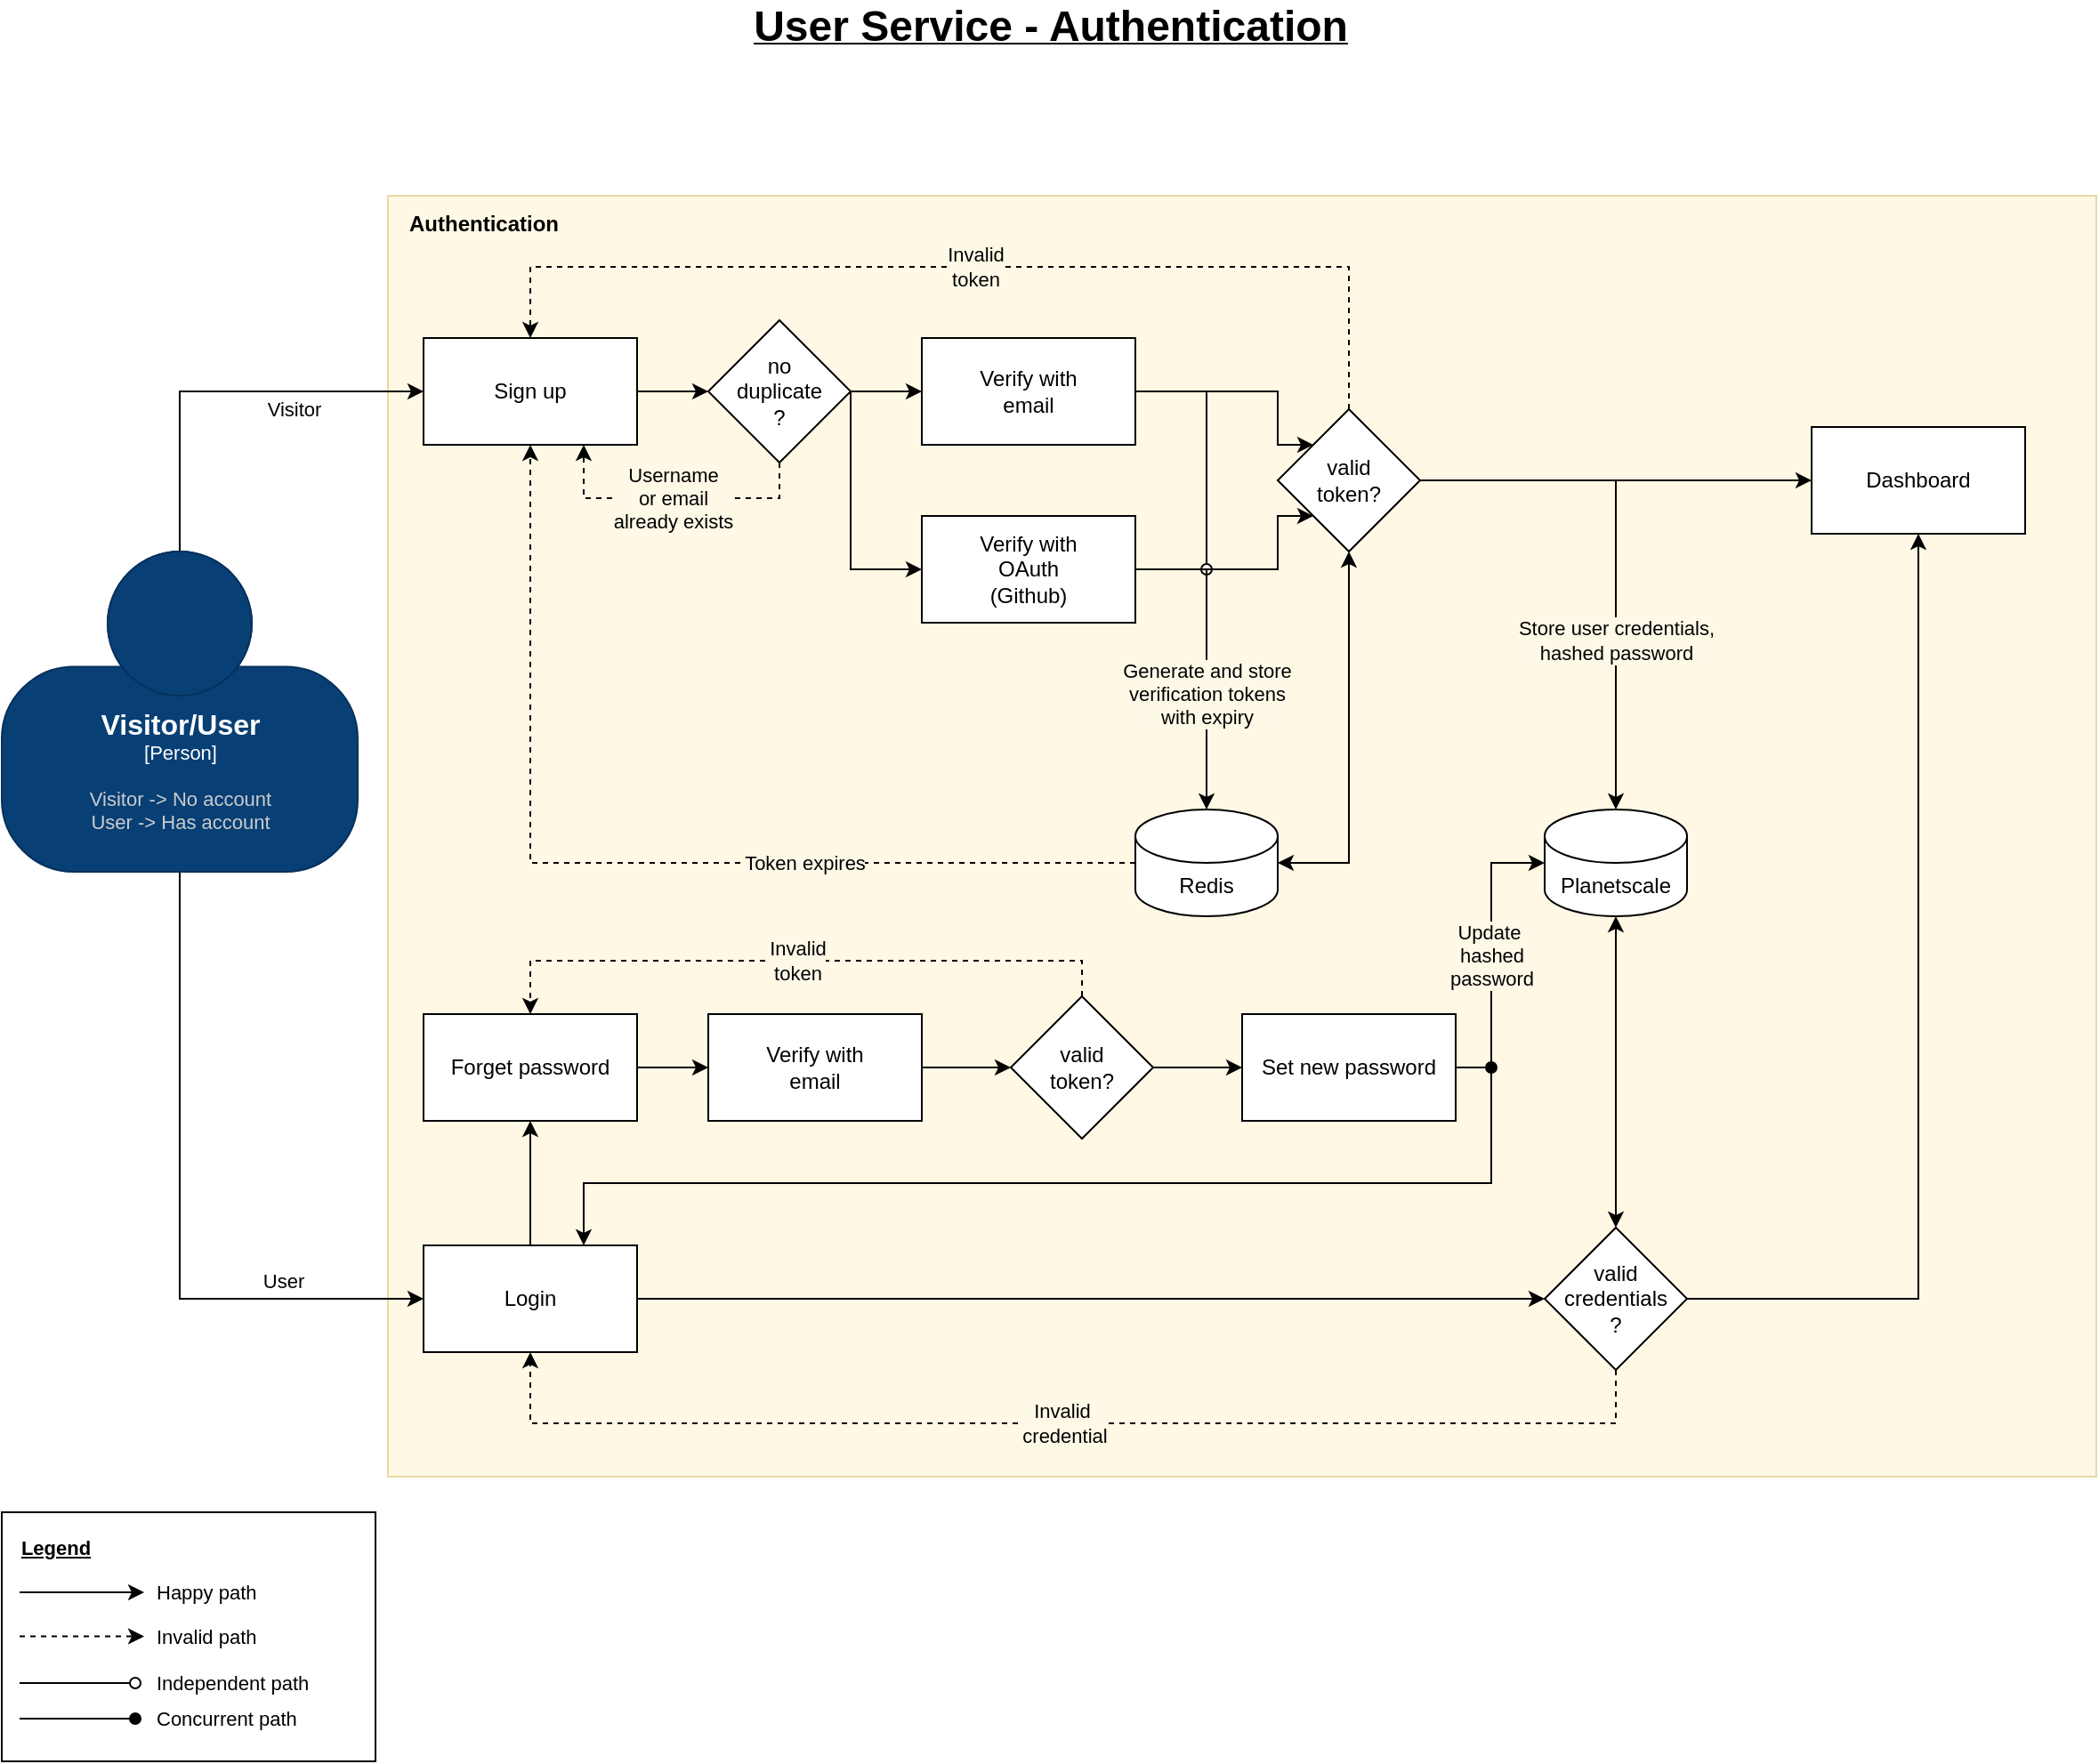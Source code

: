 <mxfile scale="1" border="20">
    <diagram id="36jMCSeGDqZy4riZEXlv" name="Authentication">
        <mxGraphModel dx="1486" dy="997" grid="1" gridSize="10" guides="1" tooltips="1" connect="1" arrows="1" fold="1" page="1" pageScale="1" pageWidth="1654" pageHeight="1169" background="#FFFFFF" math="0" shadow="0">
            <root>
                <mxCell id="0"/>
                <mxCell id="1" parent="0"/>
                <mxCell id="48" value="&lt;span&gt;&lt;b&gt;Authentication&amp;nbsp;&lt;/b&gt;&lt;/span&gt;" style="whiteSpace=wrap;html=1;align=left;verticalAlign=top;horizontal=1;spacingLeft=10;spacingTop=2;fontStyle=0;fillColor=#fff2cc;strokeColor=#d6b656;opacity=50;" parent="1" vertex="1">
                    <mxGeometry x="455" y="200" width="960" height="720" as="geometry"/>
                </mxCell>
                <mxCell id="3" value="&lt;font style=&quot;font-size: 24px&quot;&gt;User Service - Authentication&lt;/font&gt;" style="text;html=1;align=center;verticalAlign=middle;resizable=0;points=[];autosize=1;strokeColor=none;fillColor=none;fontStyle=5" parent="1" vertex="1">
                    <mxGeometry x="652" y="95" width="350" height="20" as="geometry"/>
                </mxCell>
                <mxCell id="52" style="edgeStyle=orthogonalEdgeStyle;html=1;exitX=0.5;exitY=0;exitDx=0;exitDy=0;exitPerimeter=0;entryX=0;entryY=0.5;entryDx=0;entryDy=0;rounded=0;" parent="1" source="7" target="50" edge="1">
                    <mxGeometry relative="1" as="geometry">
                        <mxPoint x="385" y="400" as="sourcePoint"/>
                        <Array as="points">
                            <mxPoint x="338" y="310"/>
                        </Array>
                    </mxGeometry>
                </mxCell>
                <mxCell id="116" value="Visitor" style="edgeLabel;html=1;align=center;verticalAlign=middle;resizable=0;points=[];" vertex="1" connectable="0" parent="52">
                    <mxGeometry x="0.356" y="-1" relative="1" as="geometry">
                        <mxPoint y="9" as="offset"/>
                    </mxGeometry>
                </mxCell>
                <mxCell id="94" style="edgeStyle=orthogonalEdgeStyle;rounded=0;html=1;exitX=0.5;exitY=1;exitDx=0;exitDy=0;exitPerimeter=0;entryX=0;entryY=0.5;entryDx=0;entryDy=0;labelBackgroundColor=#FEF9E7;" parent="1" source="7" target="93" edge="1">
                    <mxGeometry relative="1" as="geometry">
                        <mxPoint x="385" y="580" as="sourcePoint"/>
                        <Array as="points">
                            <mxPoint x="338" y="820"/>
                        </Array>
                    </mxGeometry>
                </mxCell>
                <mxCell id="118" value="User" style="edgeLabel;html=1;align=center;verticalAlign=middle;resizable=0;points=[];" vertex="1" connectable="0" parent="94">
                    <mxGeometry x="0.581" y="-2" relative="1" as="geometry">
                        <mxPoint y="-12" as="offset"/>
                    </mxGeometry>
                </mxCell>
                <object placeholders="1" c4Name="Visitor/User" c4Type="Person" c4Description="Visitor -&gt; No account&#10;User -&gt; Has account" label="&lt;font style=&quot;font-size: 16px&quot;&gt;&lt;b&gt;%c4Name%&lt;/b&gt;&lt;/font&gt;&lt;div&gt;[%c4Type%]&lt;/div&gt;&lt;br&gt;&lt;div&gt;&lt;font style=&quot;font-size: 11px&quot;&gt;&lt;font color=&quot;#cccccc&quot;&gt;%c4Description%&lt;/font&gt;&lt;/div&gt;" id="7">
                    <mxCell style="html=1;fontSize=11;dashed=0;whitespace=wrap;fillColor=#083F75;strokeColor=#06315C;fontColor=#ffffff;shape=mxgraph.c4.person2;align=center;metaEdit=1;points=[[0.5,0,0],[1,0.5,0],[1,0.75,0],[0.75,1,0],[0.5,1,0],[0.25,1,0],[0,0.75,0],[0,0.5,0]];resizable=0;" parent="1" vertex="1">
                        <mxGeometry x="238" y="400" width="200" height="180" as="geometry"/>
                    </mxCell>
                </object>
                <mxCell id="58" value="" style="edgeStyle=orthogonalEdgeStyle;rounded=0;html=1;" parent="1" source="50" target="57" edge="1">
                    <mxGeometry relative="1" as="geometry"/>
                </mxCell>
                <mxCell id="50" value="Sign up" style="rounded=0;whiteSpace=wrap;html=1;" parent="1" vertex="1">
                    <mxGeometry x="475" y="280" width="120" height="60" as="geometry"/>
                </mxCell>
                <mxCell id="59" value="&lt;span&gt;Username &lt;br&gt;or email &lt;br&gt;already exists&lt;/span&gt;" style="edgeStyle=orthogonalEdgeStyle;rounded=0;html=1;exitX=0.5;exitY=1;exitDx=0;exitDy=0;entryX=0.75;entryY=1;entryDx=0;entryDy=0;labelBackgroundColor=#FEF9E7;dashed=1;" parent="1" source="57" target="50" edge="1">
                    <mxGeometry x="0.0" relative="1" as="geometry">
                        <Array as="points">
                            <mxPoint x="675" y="370"/>
                            <mxPoint x="565" y="370"/>
                        </Array>
                        <mxPoint as="offset"/>
                    </mxGeometry>
                </mxCell>
                <mxCell id="61" value="" style="edgeStyle=orthogonalEdgeStyle;rounded=0;html=1;labelBackgroundColor=#FEF9E7;" parent="1" source="57" target="60" edge="1">
                    <mxGeometry relative="1" as="geometry"/>
                </mxCell>
                <mxCell id="142" style="edgeStyle=orthogonalEdgeStyle;rounded=0;html=1;exitX=1;exitY=0.5;exitDx=0;exitDy=0;entryX=0;entryY=0.5;entryDx=0;entryDy=0;labelBackgroundColor=#FEF9E7;startArrow=none;startFill=0;endArrow=classic;endFill=1;endSize=6;" edge="1" parent="1" source="57" target="77">
                    <mxGeometry relative="1" as="geometry">
                        <Array as="points">
                            <mxPoint x="715" y="410"/>
                        </Array>
                    </mxGeometry>
                </mxCell>
                <mxCell id="57" value="no &lt;br&gt;duplicate&lt;br&gt;?" style="rhombus;whiteSpace=wrap;html=1;rounded=0;" parent="1" vertex="1">
                    <mxGeometry x="635" y="270" width="80" height="80" as="geometry"/>
                </mxCell>
                <mxCell id="122" style="edgeStyle=orthogonalEdgeStyle;rounded=0;html=1;labelBackgroundColor=#FEF9E7;startArrow=none;startFill=0;endArrow=oval;endFill=0;endSize=6;" edge="1" parent="1">
                    <mxGeometry relative="1" as="geometry">
                        <mxPoint x="915" y="410" as="targetPoint"/>
                        <mxPoint x="915" y="310" as="sourcePoint"/>
                    </mxGeometry>
                </mxCell>
                <mxCell id="123" style="edgeStyle=orthogonalEdgeStyle;rounded=0;html=1;exitX=1;exitY=0.5;exitDx=0;exitDy=0;entryX=0;entryY=0;entryDx=0;entryDy=0;labelBackgroundColor=#FEF9E7;startArrow=none;startFill=0;endArrow=classic;endFill=1;endSize=6;" edge="1" parent="1" source="60" target="115">
                    <mxGeometry relative="1" as="geometry">
                        <Array as="points">
                            <mxPoint x="955" y="310"/>
                            <mxPoint x="955" y="340"/>
                        </Array>
                    </mxGeometry>
                </mxCell>
                <mxCell id="60" value="Verify with &lt;br&gt;email" style="whiteSpace=wrap;html=1;rounded=0;" parent="1" vertex="1">
                    <mxGeometry x="755" y="280" width="120" height="60" as="geometry"/>
                </mxCell>
                <mxCell id="84" value="Token expires" style="edgeStyle=orthogonalEdgeStyle;rounded=0;html=1;exitX=0;exitY=0.5;exitDx=0;exitDy=0;exitPerimeter=0;entryX=0.5;entryY=1;entryDx=0;entryDy=0;labelBackgroundColor=#FEF9E7;dashed=1;" parent="1" source="72" target="50" edge="1">
                    <mxGeometry x="-0.353" relative="1" as="geometry">
                        <mxPoint as="offset"/>
                    </mxGeometry>
                </mxCell>
                <mxCell id="125" style="edgeStyle=orthogonalEdgeStyle;rounded=0;html=1;exitX=1;exitY=0.5;exitDx=0;exitDy=0;exitPerimeter=0;entryX=0.5;entryY=1;entryDx=0;entryDy=0;labelBackgroundColor=#FEF9E7;startArrow=classic;startFill=1;endArrow=classic;endFill=1;endSize=6;" edge="1" parent="1" source="72" target="115">
                    <mxGeometry relative="1" as="geometry"/>
                </mxCell>
                <mxCell id="72" value="Redis" style="shape=cylinder3;whiteSpace=wrap;html=1;boundedLbl=1;backgroundOutline=1;size=15;" parent="1" vertex="1">
                    <mxGeometry x="875" y="545" width="80" height="60" as="geometry"/>
                </mxCell>
                <mxCell id="121" value="Generate and store&lt;br&gt;verification tokens&lt;br&gt;with expiry" style="edgeStyle=orthogonalEdgeStyle;rounded=0;html=1;exitX=1;exitY=0.5;exitDx=0;exitDy=0;entryX=0.5;entryY=0;entryDx=0;entryDy=0;entryPerimeter=0;labelBackgroundColor=#FEF9E7;startArrow=none;startFill=0;endArrow=classic;endFill=1;endSize=6;" edge="1" parent="1" source="77" target="72">
                    <mxGeometry x="0.257" relative="1" as="geometry">
                        <mxPoint as="offset"/>
                    </mxGeometry>
                </mxCell>
                <mxCell id="124" style="edgeStyle=orthogonalEdgeStyle;rounded=0;html=1;exitX=1;exitY=0.5;exitDx=0;exitDy=0;entryX=0;entryY=1;entryDx=0;entryDy=0;labelBackgroundColor=#FEF9E7;startArrow=none;startFill=0;endArrow=classic;endFill=1;endSize=6;" edge="1" parent="1" source="77" target="115">
                    <mxGeometry relative="1" as="geometry">
                        <Array as="points">
                            <mxPoint x="955" y="410"/>
                            <mxPoint x="955" y="380"/>
                        </Array>
                    </mxGeometry>
                </mxCell>
                <mxCell id="77" value="Verify with &lt;br&gt;OAuth&lt;br&gt;(Github)" style="whiteSpace=wrap;html=1;rounded=0;" parent="1" vertex="1">
                    <mxGeometry x="755" y="380" width="120" height="60" as="geometry"/>
                </mxCell>
                <mxCell id="81" value="Dashboard" style="whiteSpace=wrap;html=1;rounded=0;" parent="1" vertex="1">
                    <mxGeometry x="1255" y="330" width="120" height="60" as="geometry"/>
                </mxCell>
                <mxCell id="103" style="edgeStyle=orthogonalEdgeStyle;rounded=0;html=1;exitX=0.5;exitY=1;exitDx=0;exitDy=0;exitPerimeter=0;entryX=0.5;entryY=0;entryDx=0;entryDy=0;labelBackgroundColor=#FEF9E7;startArrow=classic;startFill=1;" parent="1" source="85" target="101" edge="1">
                    <mxGeometry relative="1" as="geometry"/>
                </mxCell>
                <mxCell id="85" value="Planetscale" style="shape=cylinder3;whiteSpace=wrap;html=1;boundedLbl=1;backgroundOutline=1;size=15;" parent="1" vertex="1">
                    <mxGeometry x="1105" y="545" width="80" height="60" as="geometry"/>
                </mxCell>
                <mxCell id="98" value="Store user credentials, &lt;br&gt;hashed password" style="edgeStyle=orthogonalEdgeStyle;rounded=0;html=1;entryX=0.5;entryY=0;entryDx=0;entryDy=0;entryPerimeter=0;labelBackgroundColor=#FEF9E7;startArrow=none;startFill=0;" parent="1" target="85" edge="1">
                    <mxGeometry x="-0.027" relative="1" as="geometry">
                        <mxPoint as="offset"/>
                        <mxPoint x="1145" y="360" as="sourcePoint"/>
                        <Array as="points">
                            <mxPoint x="1145" y="470"/>
                            <mxPoint x="1145" y="470"/>
                        </Array>
                    </mxGeometry>
                </mxCell>
                <mxCell id="102" value="" style="edgeStyle=orthogonalEdgeStyle;rounded=0;html=1;labelBackgroundColor=#FEF9E7;" parent="1" source="93" target="101" edge="1">
                    <mxGeometry relative="1" as="geometry"/>
                </mxCell>
                <mxCell id="140" style="edgeStyle=orthogonalEdgeStyle;rounded=0;html=1;exitX=0.5;exitY=0;exitDx=0;exitDy=0;entryX=0.5;entryY=1;entryDx=0;entryDy=0;labelBackgroundColor=#FEF9E7;startArrow=none;startFill=0;endArrow=classic;endFill=1;endSize=6;" edge="1" parent="1" source="93" target="106">
                    <mxGeometry relative="1" as="geometry"/>
                </mxCell>
                <mxCell id="93" value="Login" style="rounded=0;whiteSpace=wrap;html=1;" parent="1" vertex="1">
                    <mxGeometry x="475" y="790" width="120" height="60" as="geometry"/>
                </mxCell>
                <mxCell id="104" value="Invalid&amp;nbsp;&lt;br&gt;credential" style="edgeStyle=orthogonalEdgeStyle;rounded=0;html=1;exitX=0.5;exitY=1;exitDx=0;exitDy=0;entryX=0.5;entryY=1;entryDx=0;entryDy=0;labelBackgroundColor=#FEF9E7;startArrow=none;startFill=0;dashed=1;" parent="1" source="101" target="93" edge="1">
                    <mxGeometry relative="1" as="geometry">
                        <Array as="points">
                            <mxPoint x="1145" y="890"/>
                            <mxPoint x="535" y="890"/>
                        </Array>
                    </mxGeometry>
                </mxCell>
                <mxCell id="105" style="edgeStyle=orthogonalEdgeStyle;rounded=0;html=1;exitX=1;exitY=0.5;exitDx=0;exitDy=0;entryX=0.5;entryY=1;entryDx=0;entryDy=0;labelBackgroundColor=#FEF9E7;startArrow=none;startFill=0;" parent="1" source="101" target="81" edge="1">
                    <mxGeometry relative="1" as="geometry">
                        <mxPoint x="1215" y="520" as="targetPoint"/>
                    </mxGeometry>
                </mxCell>
                <mxCell id="101" value="valid credentials&lt;br&gt;?" style="rhombus;whiteSpace=wrap;html=1;rounded=0;" parent="1" vertex="1">
                    <mxGeometry x="1105" y="780" width="80" height="80" as="geometry"/>
                </mxCell>
                <mxCell id="130" value="" style="edgeStyle=orthogonalEdgeStyle;rounded=0;html=1;labelBackgroundColor=#FEF9E7;startArrow=none;startFill=0;endArrow=classic;endFill=1;endSize=6;" edge="1" parent="1" source="106" target="129">
                    <mxGeometry relative="1" as="geometry"/>
                </mxCell>
                <mxCell id="106" value="Forget password" style="rounded=0;whiteSpace=wrap;html=1;" parent="1" vertex="1">
                    <mxGeometry x="475" y="660" width="120" height="60" as="geometry"/>
                </mxCell>
                <mxCell id="126" style="edgeStyle=orthogonalEdgeStyle;rounded=0;html=1;exitX=1;exitY=0.5;exitDx=0;exitDy=0;entryX=0;entryY=0.5;entryDx=0;entryDy=0;labelBackgroundColor=#FEF9E7;startArrow=none;startFill=0;endArrow=classic;endFill=1;endSize=6;" edge="1" parent="1" source="115" target="81">
                    <mxGeometry relative="1" as="geometry"/>
                </mxCell>
                <mxCell id="128" value="Invalid&lt;br&gt;token" style="edgeStyle=orthogonalEdgeStyle;rounded=0;html=1;exitX=0.5;exitY=0;exitDx=0;exitDy=0;entryX=0.5;entryY=0;entryDx=0;entryDy=0;dashed=1;labelBackgroundColor=#FEF9E7;startArrow=none;startFill=0;endArrow=classic;endFill=1;endSize=6;" edge="1" parent="1" source="115" target="50">
                    <mxGeometry relative="1" as="geometry">
                        <Array as="points">
                            <mxPoint x="995" y="240"/>
                            <mxPoint x="535" y="240"/>
                        </Array>
                    </mxGeometry>
                </mxCell>
                <mxCell id="115" value="valid &lt;br&gt;token?" style="rhombus;whiteSpace=wrap;html=1;rounded=0;" parent="1" vertex="1">
                    <mxGeometry x="955" y="320" width="80" height="80" as="geometry"/>
                </mxCell>
                <mxCell id="133" value="" style="edgeStyle=orthogonalEdgeStyle;rounded=0;html=1;labelBackgroundColor=#FEF9E7;startArrow=none;startFill=0;endArrow=classic;endFill=1;endSize=6;" edge="1" parent="1" source="129" target="132">
                    <mxGeometry relative="1" as="geometry"/>
                </mxCell>
                <mxCell id="129" value="Verify with &lt;br&gt;email" style="whiteSpace=wrap;html=1;rounded=0;" vertex="1" parent="1">
                    <mxGeometry x="635" y="660" width="120" height="60" as="geometry"/>
                </mxCell>
                <mxCell id="136" value="" style="edgeStyle=orthogonalEdgeStyle;rounded=0;html=1;labelBackgroundColor=#FEF9E7;startArrow=none;startFill=0;endArrow=classic;endFill=1;endSize=6;" edge="1" parent="1" source="132" target="135">
                    <mxGeometry relative="1" as="geometry"/>
                </mxCell>
                <mxCell id="q5kKtBpOO1WXK_9LPybU-142" value="Invalid&lt;br&gt;token" style="edgeStyle=orthogonalEdgeStyle;rounded=0;html=1;exitX=0.5;exitY=0;exitDx=0;exitDy=0;entryX=0.5;entryY=0;entryDx=0;entryDy=0;labelBackgroundColor=#FEF9E7;startArrow=none;startFill=0;endArrow=classic;endFill=1;endSize=6;dashed=1;" edge="1" parent="1" source="132" target="106">
                    <mxGeometry relative="1" as="geometry">
                        <Array as="points">
                            <mxPoint x="845" y="630"/>
                            <mxPoint x="535" y="630"/>
                        </Array>
                    </mxGeometry>
                </mxCell>
                <mxCell id="132" value="valid &lt;br&gt;token?" style="rhombus;whiteSpace=wrap;html=1;rounded=0;" vertex="1" parent="1">
                    <mxGeometry x="805" y="650" width="80" height="80" as="geometry"/>
                </mxCell>
                <mxCell id="139" value="Update&amp;nbsp;&lt;br&gt;hashed&lt;br&gt;password" style="edgeStyle=orthogonalEdgeStyle;rounded=0;html=1;entryX=0;entryY=0.5;entryDx=0;entryDy=0;entryPerimeter=0;labelBackgroundColor=#FEF9E7;startArrow=oval;startFill=1;endArrow=classic;endFill=1;endSize=6;" edge="1" parent="1" target="85">
                    <mxGeometry x="-0.13" relative="1" as="geometry">
                        <mxPoint x="1075" y="690" as="sourcePoint"/>
                        <Array as="points">
                            <mxPoint x="1075" y="575"/>
                        </Array>
                        <mxPoint as="offset"/>
                    </mxGeometry>
                </mxCell>
                <mxCell id="141" style="edgeStyle=orthogonalEdgeStyle;rounded=0;html=1;exitX=1;exitY=0.5;exitDx=0;exitDy=0;entryX=0.75;entryY=0;entryDx=0;entryDy=0;labelBackgroundColor=#FEF9E7;startArrow=none;startFill=0;endArrow=classic;endFill=1;endSize=6;" edge="1" parent="1" source="135" target="93">
                    <mxGeometry relative="1" as="geometry">
                        <Array as="points">
                            <mxPoint x="1075" y="690"/>
                            <mxPoint x="1075" y="755"/>
                            <mxPoint x="565" y="755"/>
                        </Array>
                    </mxGeometry>
                </mxCell>
                <mxCell id="135" value="Set new password" style="whiteSpace=wrap;html=1;rounded=0;" vertex="1" parent="1">
                    <mxGeometry x="935" y="660" width="120" height="60" as="geometry"/>
                </mxCell>
                <mxCell id="q5kKtBpOO1WXK_9LPybU-155" value="" style="group" vertex="1" connectable="0" parent="1">
                    <mxGeometry x="238" y="940" width="215" height="140" as="geometry"/>
                </mxCell>
                <mxCell id="q5kKtBpOO1WXK_9LPybU-143" value="&lt;span style=&quot;&quot;&gt;Legend&lt;/span&gt;" style="rounded=0;whiteSpace=wrap;html=1;labelBackgroundColor=none;comic=0;align=left;labelPadding=0;metaEdit=0;horizontal=1;labelPosition=center;verticalLabelPosition=middle;verticalAlign=top;spacingRight=0;spacingLeft=0;labelBorderColor=none;fontColor=none;noLabel=1;" vertex="1" parent="q5kKtBpOO1WXK_9LPybU-155">
                    <mxGeometry width="210" height="140" as="geometry"/>
                </mxCell>
                <mxCell id="q5kKtBpOO1WXK_9LPybU-144" value="" style="endArrow=classic;html=1;rounded=0;labelBackgroundColor=default;strokeColor=default;fontFamily=Helvetica;fontSize=11;fontColor=default;shape=connector;endFill=1;" edge="1" parent="q5kKtBpOO1WXK_9LPybU-155">
                    <mxGeometry width="50" height="50" relative="1" as="geometry">
                        <mxPoint x="10" y="45" as="sourcePoint"/>
                        <mxPoint x="80" y="45" as="targetPoint"/>
                    </mxGeometry>
                </mxCell>
                <mxCell id="q5kKtBpOO1WXK_9LPybU-145" value="Happy path" style="text;html=1;align=left;verticalAlign=middle;resizable=0;points=[];autosize=1;strokeColor=none;fillColor=none;fontSize=11;fontFamily=Helvetica;fontColor=default;" vertex="1" parent="q5kKtBpOO1WXK_9LPybU-155">
                    <mxGeometry x="85" y="30" width="80" height="30" as="geometry"/>
                </mxCell>
                <mxCell id="q5kKtBpOO1WXK_9LPybU-146" value="" style="endArrow=classic;html=1;rounded=0;labelBackgroundColor=default;strokeColor=default;fontFamily=Helvetica;fontSize=11;fontColor=default;shape=connector;endFill=1;dashed=1;" edge="1" parent="q5kKtBpOO1WXK_9LPybU-155">
                    <mxGeometry width="50" height="50" relative="1" as="geometry">
                        <mxPoint x="10" y="69.8" as="sourcePoint"/>
                        <mxPoint x="80" y="69.8" as="targetPoint"/>
                    </mxGeometry>
                </mxCell>
                <mxCell id="q5kKtBpOO1WXK_9LPybU-147" value="Invalid path" style="text;html=1;align=left;verticalAlign=middle;resizable=0;points=[];autosize=1;strokeColor=none;fillColor=none;fontSize=11;fontFamily=Helvetica;fontColor=default;" vertex="1" parent="q5kKtBpOO1WXK_9LPybU-155">
                    <mxGeometry x="85" y="55" width="80" height="30" as="geometry"/>
                </mxCell>
                <mxCell id="q5kKtBpOO1WXK_9LPybU-148" value="Legend" style="text;html=1;align=center;verticalAlign=middle;resizable=0;points=[];autosize=1;strokeColor=none;fillColor=none;fontSize=11;fontFamily=Helvetica;fontColor=default;fontStyle=5" vertex="1" parent="q5kKtBpOO1WXK_9LPybU-155">
                    <mxGeometry y="5" width="60" height="30" as="geometry"/>
                </mxCell>
                <mxCell id="q5kKtBpOO1WXK_9LPybU-151" value="Independent path" style="text;html=1;align=left;verticalAlign=middle;resizable=0;points=[];autosize=1;strokeColor=none;fillColor=none;fontSize=11;fontFamily=Helvetica;fontColor=default;" vertex="1" parent="q5kKtBpOO1WXK_9LPybU-155">
                    <mxGeometry x="85" y="86" width="100" height="20" as="geometry"/>
                </mxCell>
                <mxCell id="q5kKtBpOO1WXK_9LPybU-152" value="" style="endArrow=oval;html=1;rounded=0;labelBackgroundColor=default;strokeColor=default;fontFamily=Helvetica;fontSize=11;fontColor=default;shape=connector;endFill=0;" edge="1" parent="q5kKtBpOO1WXK_9LPybU-155">
                    <mxGeometry width="50" height="50" relative="1" as="geometry">
                        <mxPoint x="10" y="96" as="sourcePoint"/>
                        <mxPoint x="75" y="96" as="targetPoint"/>
                    </mxGeometry>
                </mxCell>
                <mxCell id="q5kKtBpOO1WXK_9LPybU-153" value="Concurrent path" style="text;html=1;align=left;verticalAlign=middle;resizable=0;points=[];autosize=1;strokeColor=none;fillColor=none;fontSize=11;fontFamily=Helvetica;fontColor=default;" vertex="1" parent="q5kKtBpOO1WXK_9LPybU-155">
                    <mxGeometry x="85" y="106" width="90" height="20" as="geometry"/>
                </mxCell>
                <mxCell id="q5kKtBpOO1WXK_9LPybU-154" value="" style="endArrow=oval;html=1;rounded=0;labelBackgroundColor=default;strokeColor=default;fontFamily=Helvetica;fontSize=11;fontColor=default;shape=connector;endFill=1;" edge="1" parent="q5kKtBpOO1WXK_9LPybU-155">
                    <mxGeometry width="50" height="50" relative="1" as="geometry">
                        <mxPoint x="10" y="116" as="sourcePoint"/>
                        <mxPoint x="75" y="116" as="targetPoint"/>
                    </mxGeometry>
                </mxCell>
            </root>
        </mxGraphModel>
    </diagram>
    <diagram id="SKKT97RxRqP2tx5iM8VO" name="History">
        <mxGraphModel grid="1" gridSize="10" guides="1" tooltips="1" connect="1" arrows="1" page="1" fold="1" pageScale="1" pageWidth="1654" pageHeight="1169" math="0" shadow="0">
            <root>
                <mxCell id="cZ165Y8xMysXK6VZJFTn-0"/>
                <mxCell id="cZ165Y8xMysXK6VZJFTn-1" parent="cZ165Y8xMysXK6VZJFTn-0"/>
                <mxCell id="2Y4pjenZq1Eu_Ll-m7aH-0" value="&lt;span&gt;&lt;b&gt;Authentication&amp;nbsp;&lt;/b&gt;&lt;/span&gt;" style="whiteSpace=wrap;html=1;align=left;verticalAlign=top;horizontal=1;spacingLeft=10;spacingTop=2;fontStyle=0;fillColor=#fff2cc;strokeColor=#d6b656;opacity=50;" parent="cZ165Y8xMysXK6VZJFTn-1" vertex="1">
                    <mxGeometry x="360" y="240" width="960" height="720" as="geometry"/>
                </mxCell>
                <mxCell id="2Y4pjenZq1Eu_Ll-m7aH-1" value="&lt;font style=&quot;font-size: 24px&quot;&gt;User Service - History Service&lt;/font&gt;" style="text;html=1;align=center;verticalAlign=middle;resizable=0;points=[];autosize=1;strokeColor=none;fillColor=none;fontStyle=5" parent="cZ165Y8xMysXK6VZJFTn-1" vertex="1">
                    <mxGeometry x="647" y="95" width="360" height="20" as="geometry"/>
                </mxCell>
                <mxCell id="2Y4pjenZq1Eu_Ll-m7aH-2" style="edgeStyle=orthogonalEdgeStyle;html=1;exitX=0.5;exitY=0;exitDx=0;exitDy=0;exitPerimeter=0;entryX=0;entryY=0.5;entryDx=0;entryDy=0;rounded=0;" parent="cZ165Y8xMysXK6VZJFTn-1" source="2Y4pjenZq1Eu_Ll-m7aH-6" target="2Y4pjenZq1Eu_Ll-m7aH-9" edge="1">
                    <mxGeometry relative="1" as="geometry"/>
                </mxCell>
                <mxCell id="2Y4pjenZq1Eu_Ll-m7aH-3" value="Visitor" style="edgeLabel;html=1;align=center;verticalAlign=middle;resizable=0;points=[];" parent="2Y4pjenZq1Eu_Ll-m7aH-2" vertex="1" connectable="0">
                    <mxGeometry x="0.356" y="-1" relative="1" as="geometry">
                        <mxPoint y="9" as="offset"/>
                    </mxGeometry>
                </mxCell>
                <mxCell id="2Y4pjenZq1Eu_Ll-m7aH-4" style="edgeStyle=orthogonalEdgeStyle;rounded=0;html=1;exitX=0.5;exitY=1;exitDx=0;exitDy=0;exitPerimeter=0;entryX=0;entryY=0.5;entryDx=0;entryDy=0;labelBackgroundColor=#FEF9E7;" parent="cZ165Y8xMysXK6VZJFTn-1" source="2Y4pjenZq1Eu_Ll-m7aH-6" target="2Y4pjenZq1Eu_Ll-m7aH-29" edge="1">
                    <mxGeometry relative="1" as="geometry"/>
                </mxCell>
                <mxCell id="2Y4pjenZq1Eu_Ll-m7aH-5" value="User" style="edgeLabel;html=1;align=center;verticalAlign=middle;resizable=0;points=[];" parent="2Y4pjenZq1Eu_Ll-m7aH-4" vertex="1" connectable="0">
                    <mxGeometry x="0.581" y="-2" relative="1" as="geometry">
                        <mxPoint y="-12" as="offset"/>
                    </mxGeometry>
                </mxCell>
                <object placeholders="1" c4Name="Visitor/User" c4Type="Person" c4Description="Visitor -&gt; No account&#10;User -&gt; Has account" label="&lt;font style=&quot;font-size: 16px&quot;&gt;&lt;b&gt;%c4Name%&lt;/b&gt;&lt;/font&gt;&lt;div&gt;[%c4Type%]&lt;/div&gt;&lt;br&gt;&lt;div&gt;&lt;font style=&quot;font-size: 11px&quot;&gt;&lt;font color=&quot;#cccccc&quot;&gt;%c4Description%&lt;/font&gt;&lt;/div&gt;" id="2Y4pjenZq1Eu_Ll-m7aH-6">
                    <mxCell style="html=1;fontSize=11;dashed=0;whitespace=wrap;fillColor=#083F75;strokeColor=#06315C;fontColor=#ffffff;shape=mxgraph.c4.person2;align=center;metaEdit=1;points=[[0.5,0,0],[1,0.5,0],[1,0.75,0],[0.75,1,0],[0.5,1,0],[0.25,1,0],[0,0.75,0],[0,0.5,0]];resizable=0;" parent="cZ165Y8xMysXK6VZJFTn-1" vertex="1">
                        <mxGeometry x="120" y="440" width="200" height="180" as="geometry"/>
                    </mxCell>
                </object>
                <mxCell id="2Y4pjenZq1Eu_Ll-m7aH-7" value="&lt;span style=&quot;font-weight: normal&quot;&gt;History&lt;/span&gt;" style="whiteSpace=wrap;html=1;align=center;verticalAlign=middle;horizontal=1;spacingLeft=5;spacingTop=2;fontStyle=1;fillColor=#F8EBFF;strokeColor=#9673a6;" parent="cZ165Y8xMysXK6VZJFTn-1" vertex="1">
                    <mxGeometry x="1360" y="240" width="120" height="60" as="geometry"/>
                </mxCell>
                <mxCell id="2Y4pjenZq1Eu_Ll-m7aH-8" value="" style="edgeStyle=orthogonalEdgeStyle;rounded=0;html=1;" parent="cZ165Y8xMysXK6VZJFTn-1" source="2Y4pjenZq1Eu_Ll-m7aH-9" target="2Y4pjenZq1Eu_Ll-m7aH-13" edge="1">
                    <mxGeometry relative="1" as="geometry"/>
                </mxCell>
                <mxCell id="2Y4pjenZq1Eu_Ll-m7aH-9" value="Sign up" style="rounded=0;whiteSpace=wrap;html=1;" parent="cZ165Y8xMysXK6VZJFTn-1" vertex="1">
                    <mxGeometry x="380" y="320" width="120" height="60" as="geometry"/>
                </mxCell>
                <mxCell id="2Y4pjenZq1Eu_Ll-m7aH-10" value="&lt;span&gt;username or &lt;br&gt;email &lt;br&gt;already exists&lt;/span&gt;" style="edgeStyle=orthogonalEdgeStyle;rounded=0;html=1;exitX=0.5;exitY=1;exitDx=0;exitDy=0;entryX=0.75;entryY=1;entryDx=0;entryDy=0;labelBackgroundColor=#FEF9E7;dashed=1;" parent="cZ165Y8xMysXK6VZJFTn-1" source="2Y4pjenZq1Eu_Ll-m7aH-13" target="2Y4pjenZq1Eu_Ll-m7aH-9" edge="1">
                    <mxGeometry x="0.0" relative="1" as="geometry">
                        <Array as="points">
                            <mxPoint x="580" y="410"/>
                            <mxPoint x="470" y="410"/>
                        </Array>
                        <mxPoint as="offset"/>
                    </mxGeometry>
                </mxCell>
                <mxCell id="2Y4pjenZq1Eu_Ll-m7aH-11" value="" style="edgeStyle=orthogonalEdgeStyle;rounded=0;html=1;labelBackgroundColor=#FEF9E7;" parent="cZ165Y8xMysXK6VZJFTn-1" source="2Y4pjenZq1Eu_Ll-m7aH-13" target="2Y4pjenZq1Eu_Ll-m7aH-16" edge="1">
                    <mxGeometry relative="1" as="geometry"/>
                </mxCell>
                <mxCell id="2Y4pjenZq1Eu_Ll-m7aH-12" style="edgeStyle=orthogonalEdgeStyle;rounded=0;html=1;exitX=1;exitY=0.5;exitDx=0;exitDy=0;entryX=0;entryY=0.5;entryDx=0;entryDy=0;labelBackgroundColor=#FEF9E7;startArrow=none;startFill=0;endArrow=classic;endFill=1;endSize=6;" parent="cZ165Y8xMysXK6VZJFTn-1" source="2Y4pjenZq1Eu_Ll-m7aH-13" target="2Y4pjenZq1Eu_Ll-m7aH-22" edge="1">
                    <mxGeometry relative="1" as="geometry">
                        <Array as="points">
                            <mxPoint x="620" y="450"/>
                        </Array>
                    </mxGeometry>
                </mxCell>
                <mxCell id="2Y4pjenZq1Eu_Ll-m7aH-13" value="no &lt;br&gt;duplicate&lt;br&gt;?" style="rhombus;whiteSpace=wrap;html=1;rounded=0;" parent="cZ165Y8xMysXK6VZJFTn-1" vertex="1">
                    <mxGeometry x="540" y="310" width="80" height="80" as="geometry"/>
                </mxCell>
                <mxCell id="2Y4pjenZq1Eu_Ll-m7aH-14" style="edgeStyle=orthogonalEdgeStyle;rounded=0;html=1;labelBackgroundColor=#FEF9E7;startArrow=none;startFill=0;endArrow=oval;endFill=0;endSize=6;" parent="cZ165Y8xMysXK6VZJFTn-1" edge="1">
                    <mxGeometry relative="1" as="geometry">
                        <mxPoint x="820" y="450" as="targetPoint"/>
                        <mxPoint x="820" y="350" as="sourcePoint"/>
                    </mxGeometry>
                </mxCell>
                <mxCell id="2Y4pjenZq1Eu_Ll-m7aH-15" style="edgeStyle=orthogonalEdgeStyle;rounded=0;html=1;exitX=1;exitY=0.5;exitDx=0;exitDy=0;entryX=0;entryY=0;entryDx=0;entryDy=0;labelBackgroundColor=#FEF9E7;startArrow=none;startFill=0;endArrow=classic;endFill=1;endSize=6;" parent="cZ165Y8xMysXK6VZJFTn-1" source="2Y4pjenZq1Eu_Ll-m7aH-16" target="2Y4pjenZq1Eu_Ll-m7aH-37" edge="1">
                    <mxGeometry relative="1" as="geometry">
                        <Array as="points">
                            <mxPoint x="860" y="350"/>
                            <mxPoint x="860" y="380"/>
                        </Array>
                    </mxGeometry>
                </mxCell>
                <mxCell id="2Y4pjenZq1Eu_Ll-m7aH-16" value="Verify with &lt;br&gt;email" style="whiteSpace=wrap;html=1;rounded=0;" parent="cZ165Y8xMysXK6VZJFTn-1" vertex="1">
                    <mxGeometry x="660" y="320" width="120" height="60" as="geometry"/>
                </mxCell>
                <mxCell id="2Y4pjenZq1Eu_Ll-m7aH-17" value="Token expires" style="edgeStyle=orthogonalEdgeStyle;rounded=0;html=1;exitX=0;exitY=0.5;exitDx=0;exitDy=0;exitPerimeter=0;entryX=0.5;entryY=1;entryDx=0;entryDy=0;labelBackgroundColor=#FEF9E7;dashed=1;" parent="cZ165Y8xMysXK6VZJFTn-1" source="2Y4pjenZq1Eu_Ll-m7aH-19" target="2Y4pjenZq1Eu_Ll-m7aH-9" edge="1">
                    <mxGeometry x="-0.353" relative="1" as="geometry">
                        <mxPoint as="offset"/>
                    </mxGeometry>
                </mxCell>
                <mxCell id="2Y4pjenZq1Eu_Ll-m7aH-18" style="edgeStyle=orthogonalEdgeStyle;rounded=0;html=1;exitX=1;exitY=0.5;exitDx=0;exitDy=0;exitPerimeter=0;entryX=0.5;entryY=1;entryDx=0;entryDy=0;labelBackgroundColor=#FEF9E7;startArrow=classic;startFill=1;endArrow=classic;endFill=1;endSize=6;" parent="cZ165Y8xMysXK6VZJFTn-1" source="2Y4pjenZq1Eu_Ll-m7aH-19" target="2Y4pjenZq1Eu_Ll-m7aH-37" edge="1">
                    <mxGeometry relative="1" as="geometry"/>
                </mxCell>
                <mxCell id="2Y4pjenZq1Eu_Ll-m7aH-19" value="Redis" style="shape=cylinder3;whiteSpace=wrap;html=1;boundedLbl=1;backgroundOutline=1;size=15;" parent="cZ165Y8xMysXK6VZJFTn-1" vertex="1">
                    <mxGeometry x="780" y="585" width="80" height="60" as="geometry"/>
                </mxCell>
                <mxCell id="2Y4pjenZq1Eu_Ll-m7aH-20" value="Generate and store&lt;br&gt;verification tokens&lt;br&gt;with expiry" style="edgeStyle=orthogonalEdgeStyle;rounded=0;html=1;exitX=1;exitY=0.5;exitDx=0;exitDy=0;entryX=0.5;entryY=0;entryDx=0;entryDy=0;entryPerimeter=0;labelBackgroundColor=#FEF9E7;startArrow=none;startFill=0;endArrow=classic;endFill=1;endSize=6;" parent="cZ165Y8xMysXK6VZJFTn-1" source="2Y4pjenZq1Eu_Ll-m7aH-22" target="2Y4pjenZq1Eu_Ll-m7aH-19" edge="1">
                    <mxGeometry x="0.257" relative="1" as="geometry">
                        <mxPoint as="offset"/>
                    </mxGeometry>
                </mxCell>
                <mxCell id="2Y4pjenZq1Eu_Ll-m7aH-21" style="edgeStyle=orthogonalEdgeStyle;rounded=0;html=1;exitX=1;exitY=0.5;exitDx=0;exitDy=0;entryX=0;entryY=1;entryDx=0;entryDy=0;labelBackgroundColor=#FEF9E7;startArrow=none;startFill=0;endArrow=classic;endFill=1;endSize=6;" parent="cZ165Y8xMysXK6VZJFTn-1" source="2Y4pjenZq1Eu_Ll-m7aH-22" target="2Y4pjenZq1Eu_Ll-m7aH-37" edge="1">
                    <mxGeometry relative="1" as="geometry">
                        <Array as="points">
                            <mxPoint x="860" y="450"/>
                            <mxPoint x="860" y="420"/>
                        </Array>
                    </mxGeometry>
                </mxCell>
                <mxCell id="2Y4pjenZq1Eu_Ll-m7aH-22" value="Verify with &lt;br&gt;OAuth&lt;br&gt;(Github)" style="whiteSpace=wrap;html=1;rounded=0;" parent="cZ165Y8xMysXK6VZJFTn-1" vertex="1">
                    <mxGeometry x="660" y="420" width="120" height="60" as="geometry"/>
                </mxCell>
                <mxCell id="2Y4pjenZq1Eu_Ll-m7aH-23" value="Dashboard" style="whiteSpace=wrap;html=1;rounded=0;" parent="cZ165Y8xMysXK6VZJFTn-1" vertex="1">
                    <mxGeometry x="1160" y="370" width="120" height="60" as="geometry"/>
                </mxCell>
                <mxCell id="2Y4pjenZq1Eu_Ll-m7aH-24" style="edgeStyle=orthogonalEdgeStyle;rounded=0;html=1;exitX=0.5;exitY=1;exitDx=0;exitDy=0;exitPerimeter=0;entryX=0.5;entryY=0;entryDx=0;entryDy=0;labelBackgroundColor=#FEF9E7;startArrow=classic;startFill=1;" parent="cZ165Y8xMysXK6VZJFTn-1" source="2Y4pjenZq1Eu_Ll-m7aH-25" target="2Y4pjenZq1Eu_Ll-m7aH-32" edge="1">
                    <mxGeometry relative="1" as="geometry"/>
                </mxCell>
                <mxCell id="2Y4pjenZq1Eu_Ll-m7aH-25" value="Planetscale" style="shape=cylinder3;whiteSpace=wrap;html=1;boundedLbl=1;backgroundOutline=1;size=15;" parent="cZ165Y8xMysXK6VZJFTn-1" vertex="1">
                    <mxGeometry x="1010" y="585" width="80" height="60" as="geometry"/>
                </mxCell>
                <mxCell id="2Y4pjenZq1Eu_Ll-m7aH-26" value="Store user credentials, &lt;br&gt;hashed password" style="edgeStyle=orthogonalEdgeStyle;rounded=0;html=1;entryX=0.5;entryY=0;entryDx=0;entryDy=0;entryPerimeter=0;labelBackgroundColor=#FEF9E7;startArrow=none;startFill=0;" parent="cZ165Y8xMysXK6VZJFTn-1" target="2Y4pjenZq1Eu_Ll-m7aH-25" edge="1">
                    <mxGeometry x="-0.027" relative="1" as="geometry">
                        <mxPoint as="offset"/>
                        <mxPoint x="1050" y="400" as="sourcePoint"/>
                        <Array as="points">
                            <mxPoint x="1050" y="510"/>
                            <mxPoint x="1050" y="510"/>
                        </Array>
                    </mxGeometry>
                </mxCell>
                <mxCell id="2Y4pjenZq1Eu_Ll-m7aH-27" value="" style="edgeStyle=orthogonalEdgeStyle;rounded=0;html=1;labelBackgroundColor=#FEF9E7;" parent="cZ165Y8xMysXK6VZJFTn-1" source="2Y4pjenZq1Eu_Ll-m7aH-29" target="2Y4pjenZq1Eu_Ll-m7aH-32" edge="1">
                    <mxGeometry relative="1" as="geometry"/>
                </mxCell>
                <mxCell id="2Y4pjenZq1Eu_Ll-m7aH-28" style="edgeStyle=orthogonalEdgeStyle;rounded=0;html=1;exitX=0.5;exitY=0;exitDx=0;exitDy=0;entryX=0.5;entryY=1;entryDx=0;entryDy=0;labelBackgroundColor=#FEF9E7;startArrow=none;startFill=0;endArrow=classic;endFill=1;endSize=6;" parent="cZ165Y8xMysXK6VZJFTn-1" source="2Y4pjenZq1Eu_Ll-m7aH-29" target="2Y4pjenZq1Eu_Ll-m7aH-34" edge="1">
                    <mxGeometry relative="1" as="geometry"/>
                </mxCell>
                <mxCell id="2Y4pjenZq1Eu_Ll-m7aH-29" value="Login" style="rounded=0;whiteSpace=wrap;html=1;" parent="cZ165Y8xMysXK6VZJFTn-1" vertex="1">
                    <mxGeometry x="380" y="830" width="120" height="60" as="geometry"/>
                </mxCell>
                <mxCell id="2Y4pjenZq1Eu_Ll-m7aH-30" value="invalid&amp;nbsp;&lt;br&gt;credential" style="edgeStyle=orthogonalEdgeStyle;rounded=0;html=1;exitX=0.5;exitY=1;exitDx=0;exitDy=0;entryX=0.5;entryY=1;entryDx=0;entryDy=0;labelBackgroundColor=#FEF9E7;startArrow=none;startFill=0;dashed=1;" parent="cZ165Y8xMysXK6VZJFTn-1" source="2Y4pjenZq1Eu_Ll-m7aH-32" target="2Y4pjenZq1Eu_Ll-m7aH-29" edge="1">
                    <mxGeometry relative="1" as="geometry">
                        <Array as="points">
                            <mxPoint x="1030" y="930"/>
                            <mxPoint x="440" y="930"/>
                        </Array>
                    </mxGeometry>
                </mxCell>
                <mxCell id="2Y4pjenZq1Eu_Ll-m7aH-31" style="edgeStyle=orthogonalEdgeStyle;rounded=0;html=1;exitX=1;exitY=0.5;exitDx=0;exitDy=0;entryX=0.5;entryY=1;entryDx=0;entryDy=0;labelBackgroundColor=#FEF9E7;startArrow=none;startFill=0;" parent="cZ165Y8xMysXK6VZJFTn-1" source="2Y4pjenZq1Eu_Ll-m7aH-32" target="2Y4pjenZq1Eu_Ll-m7aH-23" edge="1">
                    <mxGeometry relative="1" as="geometry">
                        <mxPoint x="1120" y="560" as="targetPoint"/>
                    </mxGeometry>
                </mxCell>
                <mxCell id="2Y4pjenZq1Eu_Ll-m7aH-32" value="valid credentials&lt;br&gt;?" style="rhombus;whiteSpace=wrap;html=1;rounded=0;" parent="cZ165Y8xMysXK6VZJFTn-1" vertex="1">
                    <mxGeometry x="1010" y="820" width="80" height="80" as="geometry"/>
                </mxCell>
                <mxCell id="2Y4pjenZq1Eu_Ll-m7aH-33" value="" style="edgeStyle=orthogonalEdgeStyle;rounded=0;html=1;labelBackgroundColor=#FEF9E7;startArrow=none;startFill=0;endArrow=classic;endFill=1;endSize=6;" parent="cZ165Y8xMysXK6VZJFTn-1" source="2Y4pjenZq1Eu_Ll-m7aH-34" target="2Y4pjenZq1Eu_Ll-m7aH-39" edge="1">
                    <mxGeometry relative="1" as="geometry"/>
                </mxCell>
                <mxCell id="2Y4pjenZq1Eu_Ll-m7aH-34" value="Forget password" style="rounded=0;whiteSpace=wrap;html=1;" parent="cZ165Y8xMysXK6VZJFTn-1" vertex="1">
                    <mxGeometry x="380" y="700" width="120" height="60" as="geometry"/>
                </mxCell>
                <mxCell id="2Y4pjenZq1Eu_Ll-m7aH-35" style="edgeStyle=orthogonalEdgeStyle;rounded=0;html=1;exitX=1;exitY=0.5;exitDx=0;exitDy=0;entryX=0;entryY=0.5;entryDx=0;entryDy=0;labelBackgroundColor=#FEF9E7;startArrow=none;startFill=0;endArrow=classic;endFill=1;endSize=6;" parent="cZ165Y8xMysXK6VZJFTn-1" source="2Y4pjenZq1Eu_Ll-m7aH-37" target="2Y4pjenZq1Eu_Ll-m7aH-23" edge="1">
                    <mxGeometry relative="1" as="geometry"/>
                </mxCell>
                <mxCell id="2Y4pjenZq1Eu_Ll-m7aH-36" value="invalid token" style="edgeStyle=orthogonalEdgeStyle;rounded=0;html=1;exitX=0.5;exitY=0;exitDx=0;exitDy=0;entryX=0.5;entryY=0;entryDx=0;entryDy=0;dashed=1;labelBackgroundColor=#FEF9E7;startArrow=none;startFill=0;endArrow=classic;endFill=1;endSize=6;" parent="cZ165Y8xMysXK6VZJFTn-1" source="2Y4pjenZq1Eu_Ll-m7aH-37" target="2Y4pjenZq1Eu_Ll-m7aH-9" edge="1">
                    <mxGeometry relative="1" as="geometry">
                        <Array as="points">
                            <mxPoint x="900" y="280"/>
                            <mxPoint x="440" y="280"/>
                        </Array>
                    </mxGeometry>
                </mxCell>
                <mxCell id="2Y4pjenZq1Eu_Ll-m7aH-37" value="valid &lt;br&gt;token?" style="rhombus;whiteSpace=wrap;html=1;rounded=0;" parent="cZ165Y8xMysXK6VZJFTn-1" vertex="1">
                    <mxGeometry x="860" y="360" width="80" height="80" as="geometry"/>
                </mxCell>
                <mxCell id="2Y4pjenZq1Eu_Ll-m7aH-38" value="" style="edgeStyle=orthogonalEdgeStyle;rounded=0;html=1;labelBackgroundColor=#FEF9E7;startArrow=none;startFill=0;endArrow=classic;endFill=1;endSize=6;" parent="cZ165Y8xMysXK6VZJFTn-1" source="2Y4pjenZq1Eu_Ll-m7aH-39" target="2Y4pjenZq1Eu_Ll-m7aH-41" edge="1">
                    <mxGeometry relative="1" as="geometry"/>
                </mxCell>
                <mxCell id="2Y4pjenZq1Eu_Ll-m7aH-39" value="Verify with &lt;br&gt;email" style="whiteSpace=wrap;html=1;rounded=0;" parent="cZ165Y8xMysXK6VZJFTn-1" vertex="1">
                    <mxGeometry x="540" y="700" width="120" height="60" as="geometry"/>
                </mxCell>
                <mxCell id="2Y4pjenZq1Eu_Ll-m7aH-40" value="" style="edgeStyle=orthogonalEdgeStyle;rounded=0;html=1;labelBackgroundColor=#FEF9E7;startArrow=none;startFill=0;endArrow=classic;endFill=1;endSize=6;" parent="cZ165Y8xMysXK6VZJFTn-1" source="2Y4pjenZq1Eu_Ll-m7aH-41" target="2Y4pjenZq1Eu_Ll-m7aH-44" edge="1">
                    <mxGeometry relative="1" as="geometry"/>
                </mxCell>
                <mxCell id="2Y4pjenZq1Eu_Ll-m7aH-41" value="valid &lt;br&gt;token?" style="rhombus;whiteSpace=wrap;html=1;rounded=0;" parent="cZ165Y8xMysXK6VZJFTn-1" vertex="1">
                    <mxGeometry x="710" y="690" width="80" height="80" as="geometry"/>
                </mxCell>
                <mxCell id="2Y4pjenZq1Eu_Ll-m7aH-42" value="update&amp;nbsp;&lt;br&gt;hashed&lt;br&gt;password" style="edgeStyle=orthogonalEdgeStyle;rounded=0;html=1;entryX=0;entryY=0.5;entryDx=0;entryDy=0;entryPerimeter=0;labelBackgroundColor=#FEF9E7;startArrow=none;startFill=0;endArrow=classic;endFill=1;endSize=6;" parent="cZ165Y8xMysXK6VZJFTn-1" target="2Y4pjenZq1Eu_Ll-m7aH-25" edge="1">
                    <mxGeometry x="-0.13" relative="1" as="geometry">
                        <mxPoint x="980" y="730" as="sourcePoint"/>
                        <Array as="points">
                            <mxPoint x="980" y="615"/>
                        </Array>
                        <mxPoint as="offset"/>
                    </mxGeometry>
                </mxCell>
                <mxCell id="2Y4pjenZq1Eu_Ll-m7aH-43" style="edgeStyle=orthogonalEdgeStyle;rounded=0;html=1;exitX=1;exitY=0.5;exitDx=0;exitDy=0;entryX=0.75;entryY=0;entryDx=0;entryDy=0;labelBackgroundColor=#FEF9E7;startArrow=none;startFill=0;endArrow=classic;endFill=1;endSize=6;" parent="cZ165Y8xMysXK6VZJFTn-1" source="2Y4pjenZq1Eu_Ll-m7aH-44" target="2Y4pjenZq1Eu_Ll-m7aH-29" edge="1">
                    <mxGeometry relative="1" as="geometry">
                        <Array as="points">
                            <mxPoint x="980" y="730"/>
                            <mxPoint x="980" y="795"/>
                            <mxPoint x="470" y="795"/>
                        </Array>
                    </mxGeometry>
                </mxCell>
                <mxCell id="2Y4pjenZq1Eu_Ll-m7aH-44" value="Set new password" style="whiteSpace=wrap;html=1;rounded=0;" parent="cZ165Y8xMysXK6VZJFTn-1" vertex="1">
                    <mxGeometry x="840" y="700" width="120" height="60" as="geometry"/>
                </mxCell>
            </root>
        </mxGraphModel>
    </diagram>
</mxfile>